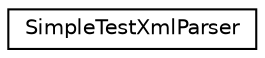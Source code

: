 digraph "Graphical Class Hierarchy"
{
  edge [fontname="Helvetica",fontsize="10",labelfontname="Helvetica",labelfontsize="10"];
  node [fontname="Helvetica",fontsize="10",shape=record];
  rankdir="LR";
  Node1 [label="SimpleTestXmlParser",height=0.2,width=0.4,color="black", fillcolor="white", style="filled",URL="$class_simple_test_xml_parser.html"];
}
